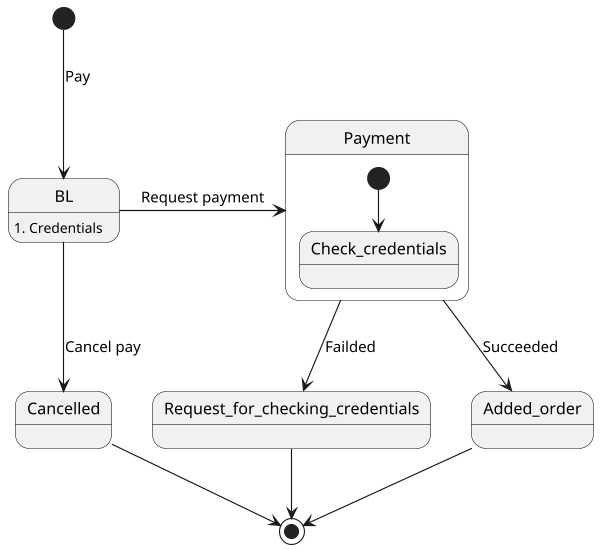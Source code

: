 @startuml
scale 600 width

[*] --> BL : Pay
BL: # Credentials
BL -right-> Payment : Request payment
BL --> Cancelled : Cancel pay

Payment --> Added_order : Succeeded 
Payment --> Request_for_checking_credentials : Failded 

state Payment {
  [*] --> Check_credentials
}

Added_order --> [*]
Cancelled --> [*]
Request_for_checking_credentials --> [*]


@enduml